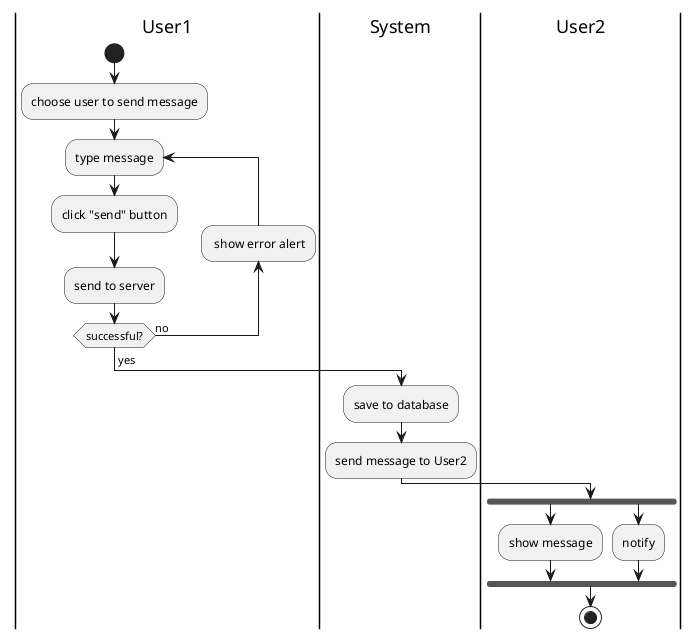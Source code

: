 @startuml
|User1|
start
:choose user to send message;
repeat :type message;
  :click "send" button;
  :send to server;
  backward: show error alert;
repeat while (successful?) is (no)
-> yes;
  |System|
  :save to database;
  :send message to User2;
  |User2|
  fork
    :show message;
  fork again
    :notify;
  end fork
stop
@enduml
